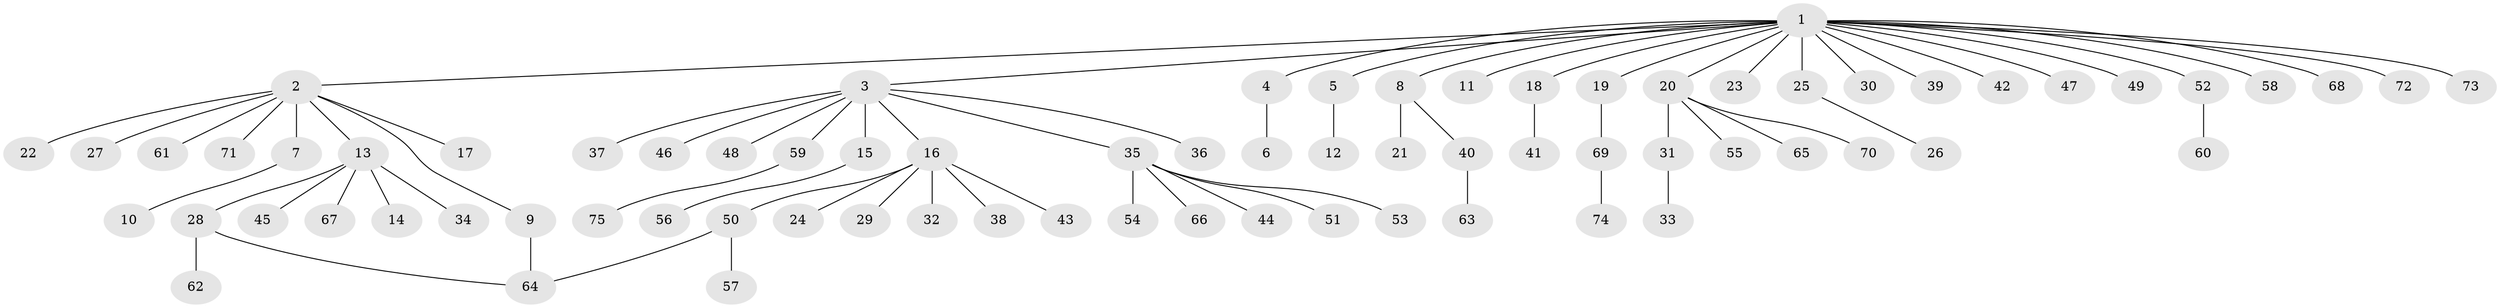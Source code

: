 // coarse degree distribution, {20: 0.017241379310344827, 9: 0.034482758620689655, 1: 0.8103448275862069, 3: 0.017241379310344827, 7: 0.017241379310344827, 6: 0.017241379310344827, 2: 0.034482758620689655, 4: 0.034482758620689655, 5: 0.017241379310344827}
// Generated by graph-tools (version 1.1) at 2025/23/03/03/25 07:23:54]
// undirected, 75 vertices, 76 edges
graph export_dot {
graph [start="1"]
  node [color=gray90,style=filled];
  1;
  2;
  3;
  4;
  5;
  6;
  7;
  8;
  9;
  10;
  11;
  12;
  13;
  14;
  15;
  16;
  17;
  18;
  19;
  20;
  21;
  22;
  23;
  24;
  25;
  26;
  27;
  28;
  29;
  30;
  31;
  32;
  33;
  34;
  35;
  36;
  37;
  38;
  39;
  40;
  41;
  42;
  43;
  44;
  45;
  46;
  47;
  48;
  49;
  50;
  51;
  52;
  53;
  54;
  55;
  56;
  57;
  58;
  59;
  60;
  61;
  62;
  63;
  64;
  65;
  66;
  67;
  68;
  69;
  70;
  71;
  72;
  73;
  74;
  75;
  1 -- 2;
  1 -- 3;
  1 -- 4;
  1 -- 5;
  1 -- 8;
  1 -- 11;
  1 -- 18;
  1 -- 19;
  1 -- 20;
  1 -- 23;
  1 -- 25;
  1 -- 30;
  1 -- 39;
  1 -- 42;
  1 -- 47;
  1 -- 49;
  1 -- 52;
  1 -- 58;
  1 -- 68;
  1 -- 72;
  1 -- 73;
  2 -- 7;
  2 -- 9;
  2 -- 13;
  2 -- 17;
  2 -- 22;
  2 -- 27;
  2 -- 61;
  2 -- 71;
  3 -- 15;
  3 -- 16;
  3 -- 35;
  3 -- 36;
  3 -- 37;
  3 -- 46;
  3 -- 48;
  3 -- 59;
  4 -- 6;
  5 -- 12;
  7 -- 10;
  8 -- 21;
  8 -- 40;
  9 -- 64;
  13 -- 14;
  13 -- 28;
  13 -- 34;
  13 -- 45;
  13 -- 67;
  15 -- 56;
  16 -- 24;
  16 -- 29;
  16 -- 32;
  16 -- 38;
  16 -- 43;
  16 -- 50;
  18 -- 41;
  19 -- 69;
  20 -- 31;
  20 -- 55;
  20 -- 65;
  20 -- 70;
  25 -- 26;
  28 -- 62;
  28 -- 64;
  31 -- 33;
  35 -- 44;
  35 -- 51;
  35 -- 53;
  35 -- 54;
  35 -- 66;
  40 -- 63;
  50 -- 57;
  50 -- 64;
  52 -- 60;
  59 -- 75;
  69 -- 74;
}

